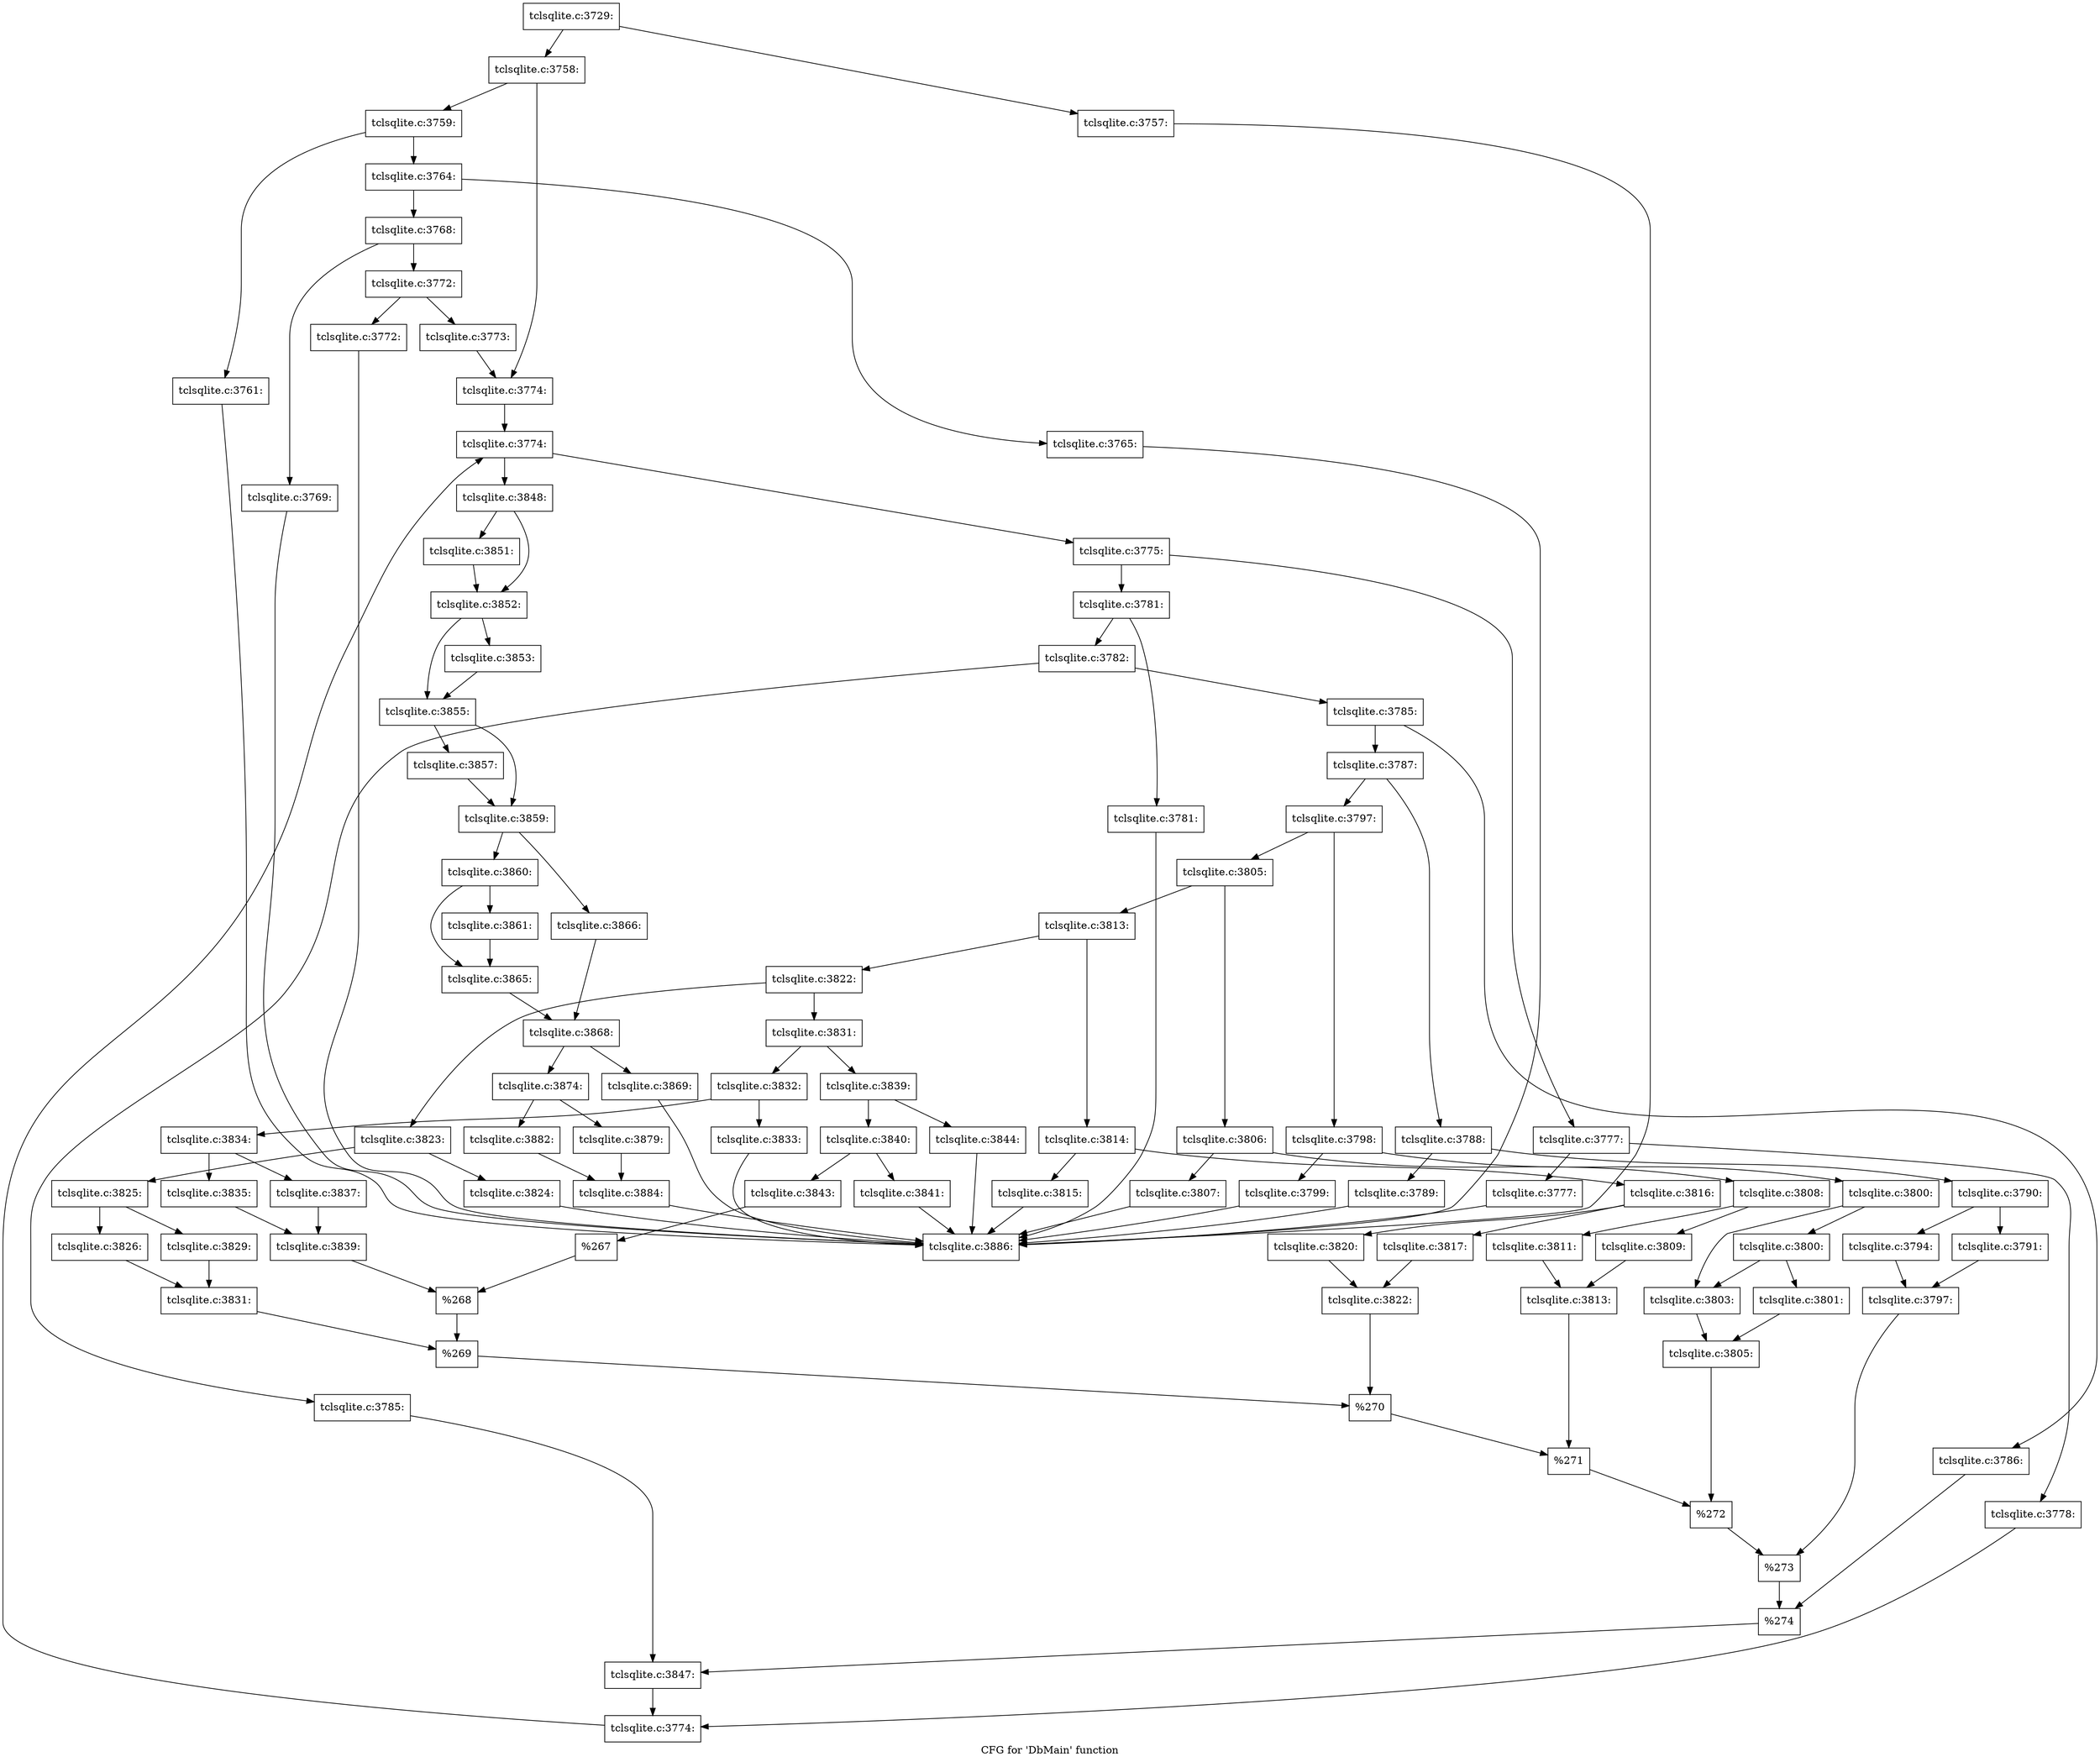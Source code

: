 digraph "CFG for 'DbMain' function" {
	label="CFG for 'DbMain' function";

	Node0x55a7358bbc40 [shape=record,label="{tclsqlite.c:3729:}"];
	Node0x55a7358bbc40 -> Node0x55a7358c9c20;
	Node0x55a7358bbc40 -> Node0x55a7358c9c70;
	Node0x55a7358c9c20 [shape=record,label="{tclsqlite.c:3757:}"];
	Node0x55a7358c9c20 -> Node0x55a7358bbee0;
	Node0x55a7358c9c70 [shape=record,label="{tclsqlite.c:3758:}"];
	Node0x55a7358c9c70 -> Node0x55a73581fb10;
	Node0x55a7358c9c70 -> Node0x55a7358ca680;
	Node0x55a73581fb10 [shape=record,label="{tclsqlite.c:3759:}"];
	Node0x55a73581fb10 -> Node0x55a7358cae60;
	Node0x55a73581fb10 -> Node0x55a7358caeb0;
	Node0x55a7358cae60 [shape=record,label="{tclsqlite.c:3761:}"];
	Node0x55a7358cae60 -> Node0x55a7358bbee0;
	Node0x55a7358caeb0 [shape=record,label="{tclsqlite.c:3764:}"];
	Node0x55a7358caeb0 -> Node0x55a7357c8fa0;
	Node0x55a7358caeb0 -> Node0x55a7357c9370;
	Node0x55a7357c8fa0 [shape=record,label="{tclsqlite.c:3765:}"];
	Node0x55a7357c8fa0 -> Node0x55a7358bbee0;
	Node0x55a7357c9370 [shape=record,label="{tclsqlite.c:3768:}"];
	Node0x55a7357c9370 -> Node0x55a7358cda90;
	Node0x55a7357c9370 -> Node0x55a7358cde70;
	Node0x55a7358cda90 [shape=record,label="{tclsqlite.c:3769:}"];
	Node0x55a7358cda90 -> Node0x55a7358bbee0;
	Node0x55a7358cde70 [shape=record,label="{tclsqlite.c:3772:}"];
	Node0x55a7358cde70 -> Node0x55a7358bdeb0;
	Node0x55a7358cde70 -> Node0x55a7358bdf00;
	Node0x55a7358bdeb0 [shape=record,label="{tclsqlite.c:3772:}"];
	Node0x55a7358bdeb0 -> Node0x55a7358bbee0;
	Node0x55a7358bdf00 [shape=record,label="{tclsqlite.c:3773:}"];
	Node0x55a7358bdf00 -> Node0x55a7358ca680;
	Node0x55a7358ca680 [shape=record,label="{tclsqlite.c:3774:}"];
	Node0x55a7358ca680 -> Node0x55a7358cfdd0;
	Node0x55a7358cfdd0 [shape=record,label="{tclsqlite.c:3774:}"];
	Node0x55a7358cfdd0 -> Node0x55a7358cfff0;
	Node0x55a7358cfdd0 -> Node0x55a7358cfc20;
	Node0x55a7358cfff0 [shape=record,label="{tclsqlite.c:3775:}"];
	Node0x55a7358cfff0 -> Node0x55a7358d0a50;
	Node0x55a7358cfff0 -> Node0x55a7358d0aa0;
	Node0x55a7358d0a50 [shape=record,label="{tclsqlite.c:3777:}"];
	Node0x55a7358d0a50 -> Node0x55a7358dd8d0;
	Node0x55a7358d0a50 -> Node0x55a7358dd920;
	Node0x55a7358dd8d0 [shape=record,label="{tclsqlite.c:3777:}"];
	Node0x55a7358dd8d0 -> Node0x55a7358bbee0;
	Node0x55a7358dd920 [shape=record,label="{tclsqlite.c:3778:}"];
	Node0x55a7358dd920 -> Node0x55a7358cff60;
	Node0x55a7358d0aa0 [shape=record,label="{tclsqlite.c:3781:}"];
	Node0x55a7358d0aa0 -> Node0x55a7358de230;
	Node0x55a7358d0aa0 -> Node0x55a7358de280;
	Node0x55a7358de230 [shape=record,label="{tclsqlite.c:3781:}"];
	Node0x55a7358de230 -> Node0x55a7358bbee0;
	Node0x55a7358de280 [shape=record,label="{tclsqlite.c:3782:}"];
	Node0x55a7358de280 -> Node0x55a7358dec90;
	Node0x55a7358de280 -> Node0x55a7358ded30;
	Node0x55a7358dec90 [shape=record,label="{tclsqlite.c:3785:}"];
	Node0x55a7358dec90 -> Node0x55a7358dece0;
	Node0x55a7358ded30 [shape=record,label="{tclsqlite.c:3785:}"];
	Node0x55a7358ded30 -> Node0x55a7358df400;
	Node0x55a7358ded30 -> Node0x55a7358df4a0;
	Node0x55a7358df400 [shape=record,label="{tclsqlite.c:3786:}"];
	Node0x55a7358df400 -> Node0x55a7358df450;
	Node0x55a7358df4a0 [shape=record,label="{tclsqlite.c:3787:}"];
	Node0x55a7358df4a0 -> Node0x55a7358e0190;
	Node0x55a7358df4a0 -> Node0x55a7358e0230;
	Node0x55a7358e0190 [shape=record,label="{tclsqlite.c:3788:}"];
	Node0x55a7358e0190 -> Node0x55a73587eb40;
	Node0x55a7358e0190 -> Node0x55a7358e0be0;
	Node0x55a73587eb40 [shape=record,label="{tclsqlite.c:3789:}"];
	Node0x55a73587eb40 -> Node0x55a7358bbee0;
	Node0x55a7358e0be0 [shape=record,label="{tclsqlite.c:3790:}"];
	Node0x55a7358e0be0 -> Node0x55a7358e1670;
	Node0x55a7358e0be0 -> Node0x55a7358e1710;
	Node0x55a7358e1670 [shape=record,label="{tclsqlite.c:3791:}"];
	Node0x55a7358e1670 -> Node0x55a7358e16c0;
	Node0x55a7358e1710 [shape=record,label="{tclsqlite.c:3794:}"];
	Node0x55a7358e1710 -> Node0x55a7358e16c0;
	Node0x55a7358e16c0 [shape=record,label="{tclsqlite.c:3797:}"];
	Node0x55a7358e16c0 -> Node0x55a7358e01e0;
	Node0x55a7358e0230 [shape=record,label="{tclsqlite.c:3797:}"];
	Node0x55a7358e0230 -> Node0x55a7358e2730;
	Node0x55a7358e0230 -> Node0x55a7358e27d0;
	Node0x55a7358e2730 [shape=record,label="{tclsqlite.c:3798:}"];
	Node0x55a7358e2730 -> Node0x55a7358e30f0;
	Node0x55a7358e2730 -> Node0x55a7358e3140;
	Node0x55a7358e30f0 [shape=record,label="{tclsqlite.c:3799:}"];
	Node0x55a7358e30f0 -> Node0x55a7358bbee0;
	Node0x55a7358e3140 [shape=record,label="{tclsqlite.c:3800:}"];
	Node0x55a7358e3140 -> Node0x55a7358e3c90;
	Node0x55a7358e3140 -> Node0x55a7358e3c40;
	Node0x55a7358e3c90 [shape=record,label="{tclsqlite.c:3800:}"];
	Node0x55a7358e3c90 -> Node0x55a7358e3ba0;
	Node0x55a7358e3c90 -> Node0x55a7358e3c40;
	Node0x55a7358e3ba0 [shape=record,label="{tclsqlite.c:3801:}"];
	Node0x55a7358e3ba0 -> Node0x55a7358e3bf0;
	Node0x55a7358e3c40 [shape=record,label="{tclsqlite.c:3803:}"];
	Node0x55a7358e3c40 -> Node0x55a7358e3bf0;
	Node0x55a7358e3bf0 [shape=record,label="{tclsqlite.c:3805:}"];
	Node0x55a7358e3bf0 -> Node0x55a7358e2780;
	Node0x55a7358e27d0 [shape=record,label="{tclsqlite.c:3805:}"];
	Node0x55a7358e27d0 -> Node0x55a7358ce9a0;
	Node0x55a7358e27d0 -> Node0x55a7358cea40;
	Node0x55a7358ce9a0 [shape=record,label="{tclsqlite.c:3806:}"];
	Node0x55a7358ce9a0 -> Node0x55a7358cf420;
	Node0x55a7358ce9a0 -> Node0x55a7358cf470;
	Node0x55a7358cf420 [shape=record,label="{tclsqlite.c:3807:}"];
	Node0x55a7358cf420 -> Node0x55a7358bbee0;
	Node0x55a7358cf470 [shape=record,label="{tclsqlite.c:3808:}"];
	Node0x55a7358cf470 -> Node0x55a7358e7040;
	Node0x55a7358cf470 -> Node0x55a7358e70e0;
	Node0x55a7358e7040 [shape=record,label="{tclsqlite.c:3809:}"];
	Node0x55a7358e7040 -> Node0x55a7358e7090;
	Node0x55a7358e70e0 [shape=record,label="{tclsqlite.c:3811:}"];
	Node0x55a7358e70e0 -> Node0x55a7358e7090;
	Node0x55a7358e7090 [shape=record,label="{tclsqlite.c:3813:}"];
	Node0x55a7358e7090 -> Node0x55a7358ce9f0;
	Node0x55a7358cea40 [shape=record,label="{tclsqlite.c:3813:}"];
	Node0x55a7358cea40 -> Node0x55a7358e7bd0;
	Node0x55a7358cea40 -> Node0x55a7358e7c70;
	Node0x55a7358e7bd0 [shape=record,label="{tclsqlite.c:3814:}"];
	Node0x55a7358e7bd0 -> Node0x55a7358e8590;
	Node0x55a7358e7bd0 -> Node0x55a7358e85e0;
	Node0x55a7358e8590 [shape=record,label="{tclsqlite.c:3815:}"];
	Node0x55a7358e8590 -> Node0x55a7358bbee0;
	Node0x55a7358e85e0 [shape=record,label="{tclsqlite.c:3816:}"];
	Node0x55a7358e85e0 -> Node0x55a7358e9040;
	Node0x55a7358e85e0 -> Node0x55a7358e90e0;
	Node0x55a7358e9040 [shape=record,label="{tclsqlite.c:3817:}"];
	Node0x55a7358e9040 -> Node0x55a7358e9090;
	Node0x55a7358e90e0 [shape=record,label="{tclsqlite.c:3820:}"];
	Node0x55a7358e90e0 -> Node0x55a7358e9090;
	Node0x55a7358e9090 [shape=record,label="{tclsqlite.c:3822:}"];
	Node0x55a7358e9090 -> Node0x55a7358e7c20;
	Node0x55a7358e7c70 [shape=record,label="{tclsqlite.c:3822:}"];
	Node0x55a7358e7c70 -> Node0x55a7358e9e50;
	Node0x55a7358e7c70 -> Node0x55a7358e9ef0;
	Node0x55a7358e9e50 [shape=record,label="{tclsqlite.c:3823:}"];
	Node0x55a7358e9e50 -> Node0x55a7358ea810;
	Node0x55a7358e9e50 -> Node0x55a7358ea860;
	Node0x55a7358ea810 [shape=record,label="{tclsqlite.c:3824:}"];
	Node0x55a7358ea810 -> Node0x55a7358bbee0;
	Node0x55a7358ea860 [shape=record,label="{tclsqlite.c:3825:}"];
	Node0x55a7358ea860 -> Node0x55a7358eb2c0;
	Node0x55a7358ea860 -> Node0x55a7358eb360;
	Node0x55a7358eb2c0 [shape=record,label="{tclsqlite.c:3826:}"];
	Node0x55a7358eb2c0 -> Node0x55a7358eb310;
	Node0x55a7358eb360 [shape=record,label="{tclsqlite.c:3829:}"];
	Node0x55a7358eb360 -> Node0x55a7358eb310;
	Node0x55a7358eb310 [shape=record,label="{tclsqlite.c:3831:}"];
	Node0x55a7358eb310 -> Node0x55a7358e9ea0;
	Node0x55a7358e9ef0 [shape=record,label="{tclsqlite.c:3831:}"];
	Node0x55a7358e9ef0 -> Node0x55a7358ec040;
	Node0x55a7358e9ef0 -> Node0x55a7358ec0e0;
	Node0x55a7358ec040 [shape=record,label="{tclsqlite.c:3832:}"];
	Node0x55a7358ec040 -> Node0x55a7358ec9d0;
	Node0x55a7358ec040 -> Node0x55a7358eca20;
	Node0x55a7358ec9d0 [shape=record,label="{tclsqlite.c:3833:}"];
	Node0x55a7358ec9d0 -> Node0x55a7358bbee0;
	Node0x55a7358eca20 [shape=record,label="{tclsqlite.c:3834:}"];
	Node0x55a7358eca20 -> Node0x55a7358ed480;
	Node0x55a7358eca20 -> Node0x55a7358ed520;
	Node0x55a7358ed480 [shape=record,label="{tclsqlite.c:3835:}"];
	Node0x55a7358ed480 -> Node0x55a7358ed4d0;
	Node0x55a7358ed520 [shape=record,label="{tclsqlite.c:3837:}"];
	Node0x55a7358ed520 -> Node0x55a7358ed4d0;
	Node0x55a7358ed4d0 [shape=record,label="{tclsqlite.c:3839:}"];
	Node0x55a7358ed4d0 -> Node0x55a7358ec090;
	Node0x55a7358ec0e0 [shape=record,label="{tclsqlite.c:3839:}"];
	Node0x55a7358ec0e0 -> Node0x55a7358ee010;
	Node0x55a7358ec0e0 -> Node0x55a7358ee0b0;
	Node0x55a7358ee010 [shape=record,label="{tclsqlite.c:3840:}"];
	Node0x55a7358ee010 -> Node0x55a7358ee750;
	Node0x55a7358ee010 -> Node0x55a7358ee7a0;
	Node0x55a7358ee750 [shape=record,label="{tclsqlite.c:3841:}"];
	Node0x55a7358ee750 -> Node0x55a7358bbee0;
	Node0x55a7358ee7a0 [shape=record,label="{tclsqlite.c:3843:}"];
	Node0x55a7358ee7a0 -> Node0x55a7358ee060;
	Node0x55a7358ee0b0 [shape=record,label="{tclsqlite.c:3844:}"];
	Node0x55a7358ee0b0 -> Node0x55a7358bbee0;
	Node0x55a7358ee060 [shape=record,label="{%267}"];
	Node0x55a7358ee060 -> Node0x55a7358ec090;
	Node0x55a7358ec090 [shape=record,label="{%268}"];
	Node0x55a7358ec090 -> Node0x55a7358e9ea0;
	Node0x55a7358e9ea0 [shape=record,label="{%269}"];
	Node0x55a7358e9ea0 -> Node0x55a7358e7c20;
	Node0x55a7358e7c20 [shape=record,label="{%270}"];
	Node0x55a7358e7c20 -> Node0x55a7358ce9f0;
	Node0x55a7358ce9f0 [shape=record,label="{%271}"];
	Node0x55a7358ce9f0 -> Node0x55a7358e2780;
	Node0x55a7358e2780 [shape=record,label="{%272}"];
	Node0x55a7358e2780 -> Node0x55a7358e01e0;
	Node0x55a7358e01e0 [shape=record,label="{%273}"];
	Node0x55a7358e01e0 -> Node0x55a7358df450;
	Node0x55a7358df450 [shape=record,label="{%274}"];
	Node0x55a7358df450 -> Node0x55a7358dece0;
	Node0x55a7358dece0 [shape=record,label="{tclsqlite.c:3847:}"];
	Node0x55a7358dece0 -> Node0x55a7358cff60;
	Node0x55a7358cff60 [shape=record,label="{tclsqlite.c:3774:}"];
	Node0x55a7358cff60 -> Node0x55a7358cfdd0;
	Node0x55a7358cfc20 [shape=record,label="{tclsqlite.c:3848:}"];
	Node0x55a7358cfc20 -> Node0x55a7358f1ba0;
	Node0x55a7358cfc20 -> Node0x55a7358f1e00;
	Node0x55a7358f1ba0 [shape=record,label="{tclsqlite.c:3851:}"];
	Node0x55a7358f1ba0 -> Node0x55a7358f1e00;
	Node0x55a7358f1e00 [shape=record,label="{tclsqlite.c:3852:}"];
	Node0x55a7358f1e00 -> Node0x55a7358f23a0;
	Node0x55a7358f1e00 -> Node0x55a7358f23f0;
	Node0x55a7358f23a0 [shape=record,label="{tclsqlite.c:3853:}"];
	Node0x55a7358f23a0 -> Node0x55a7358f23f0;
	Node0x55a7358f23f0 [shape=record,label="{tclsqlite.c:3855:}"];
	Node0x55a7358f23f0 -> Node0x55a7358f35f0;
	Node0x55a7358f23f0 -> Node0x55a7358f3a30;
	Node0x55a7358f35f0 [shape=record,label="{tclsqlite.c:3857:}"];
	Node0x55a7358f35f0 -> Node0x55a7358f3a30;
	Node0x55a7358f3a30 [shape=record,label="{tclsqlite.c:3859:}"];
	Node0x55a7358f3a30 -> Node0x55a7358f3d80;
	Node0x55a7358f3a30 -> Node0x55a7358f3e20;
	Node0x55a7358f3d80 [shape=record,label="{tclsqlite.c:3860:}"];
	Node0x55a7358f3d80 -> Node0x55a7358f42c0;
	Node0x55a7358f3d80 -> Node0x55a7358f4310;
	Node0x55a7358f42c0 [shape=record,label="{tclsqlite.c:3861:}"];
	Node0x55a7358f42c0 -> Node0x55a7358f4310;
	Node0x55a7358f4310 [shape=record,label="{tclsqlite.c:3865:}"];
	Node0x55a7358f4310 -> Node0x55a7358f3dd0;
	Node0x55a7358f3e20 [shape=record,label="{tclsqlite.c:3866:}"];
	Node0x55a7358f3e20 -> Node0x55a7358f3dd0;
	Node0x55a7358f3dd0 [shape=record,label="{tclsqlite.c:3868:}"];
	Node0x55a7358f3dd0 -> Node0x55a7358f4b10;
	Node0x55a7358f3dd0 -> Node0x55a7358f6630;
	Node0x55a7358f4b10 [shape=record,label="{tclsqlite.c:3869:}"];
	Node0x55a7358f4b10 -> Node0x55a7358bbee0;
	Node0x55a7358f6630 [shape=record,label="{tclsqlite.c:3874:}"];
	Node0x55a7358f6630 -> Node0x55a7358bdab0;
	Node0x55a7358f6630 -> Node0x55a7358f84b0;
	Node0x55a7358bdab0 [shape=record,label="{tclsqlite.c:3879:}"];
	Node0x55a7358bdab0 -> Node0x55a7358f8460;
	Node0x55a7358f84b0 [shape=record,label="{tclsqlite.c:3882:}"];
	Node0x55a7358f84b0 -> Node0x55a7358f8460;
	Node0x55a7358f8460 [shape=record,label="{tclsqlite.c:3884:}"];
	Node0x55a7358f8460 -> Node0x55a7358bbee0;
	Node0x55a7358bbee0 [shape=record,label="{tclsqlite.c:3886:}"];
}
